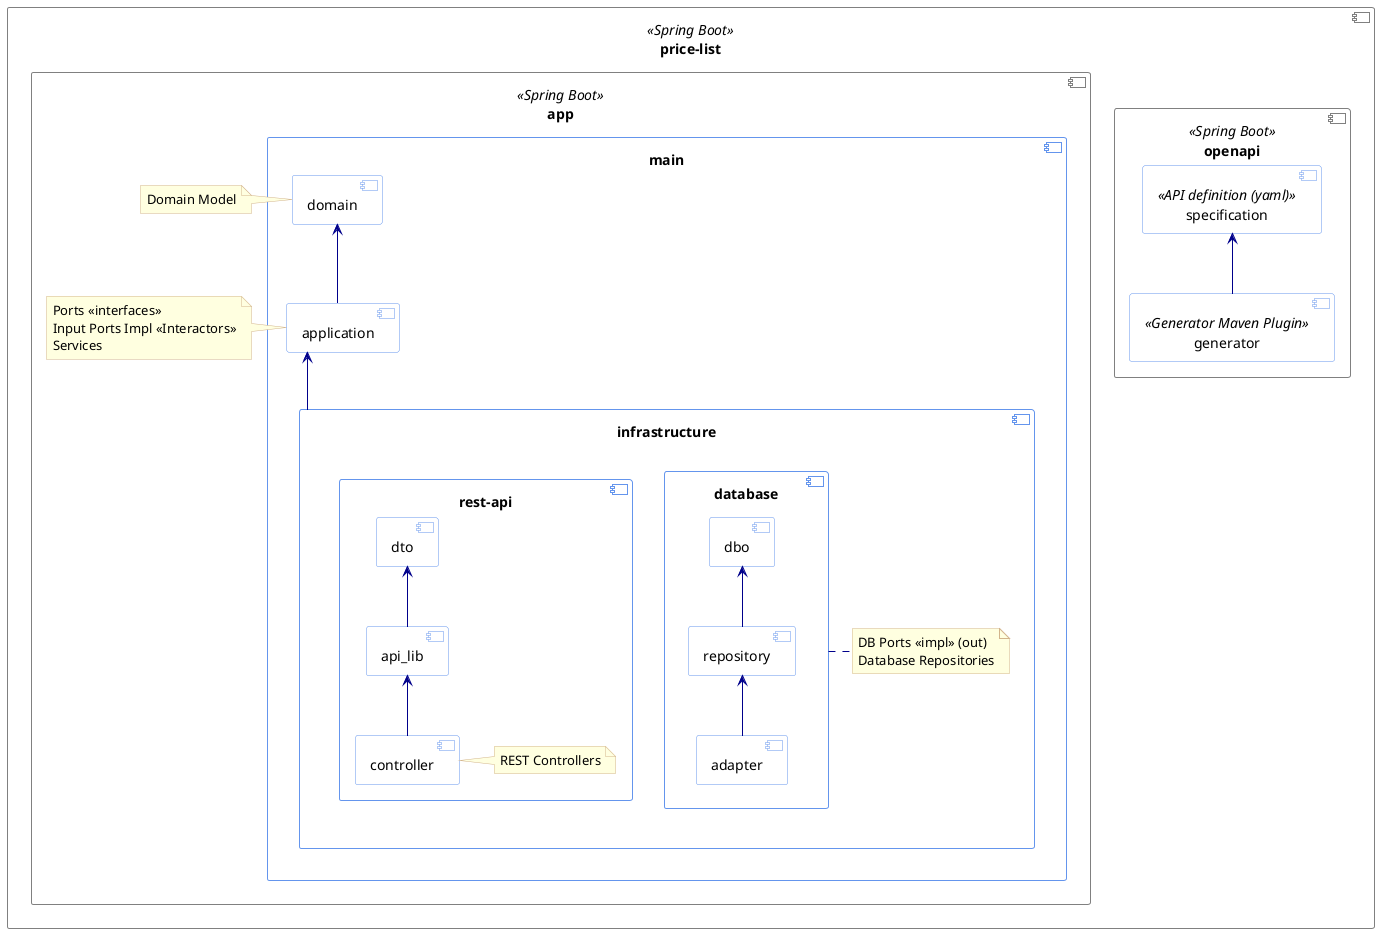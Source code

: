 @startuml

skinparam linetype ortho
skinparam component<<Spring Boot>> {
    backgroundColor White
    borderColor Grey
}

skinparam component {
    backgroundColor White
    borderColor CornflowerBlue
    ArrowColor DarkBlue
}
skinparam note {
    backgroundColor LightYellow
    borderColor Tan
}

component [price-list] <<Spring Boot>> as price_list {


component [openapi] <<Spring Boot>> as openapi {
    component [generator] <<Generator Maven Plugin>>
    component [specification] <<API definition (yaml)>>
    generator -up-> specification
}

component [app] <<Spring Boot>> as app {
  component [main] as main {
    component [domain] as domain
    component [application] as application
    component [infrastructure] as infrastructure {
      component [database] as adapterDatabase {
        component dbo
        component repository
        component adapter
        repository -u-> dbo
        adapter -u-> repository
      }
      note bottom of adapterDatabase
        DB Ports <<impl>> (out)
        Database Repositories
      end note
      component [rest-api] as restApi {
        component api_lib
        component dto as restApiDto
        component controller
        api_lib -up-> restApiDto
        controller -up-> api_lib
        note right of controller
          REST Controllers
        end note
      }
    }
  }

  application -up-> domain
  infrastructure -up-> application


  note right of domain
  Domain Model
  end note

  note right of application
  Ports <<interfaces>>
  Input Ports Impl <<Interactors>>
  Services
  end note

}
}
@enduml
